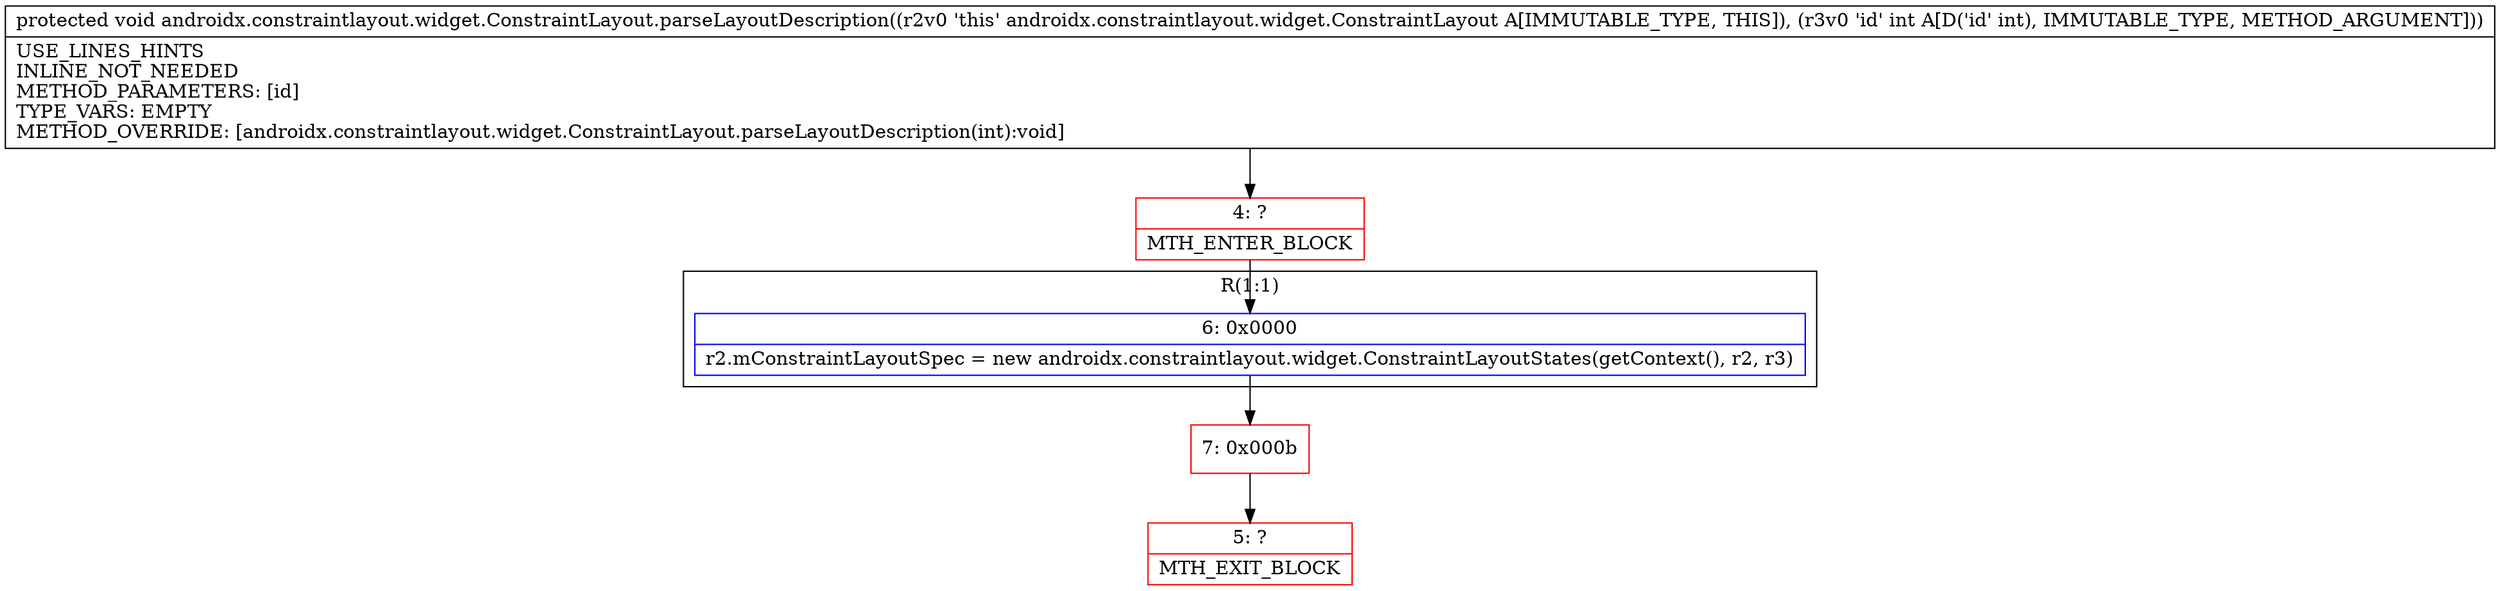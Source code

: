 digraph "CFG forandroidx.constraintlayout.widget.ConstraintLayout.parseLayoutDescription(I)V" {
subgraph cluster_Region_1822680668 {
label = "R(1:1)";
node [shape=record,color=blue];
Node_6 [shape=record,label="{6\:\ 0x0000|r2.mConstraintLayoutSpec = new androidx.constraintlayout.widget.ConstraintLayoutStates(getContext(), r2, r3)\l}"];
}
Node_4 [shape=record,color=red,label="{4\:\ ?|MTH_ENTER_BLOCK\l}"];
Node_7 [shape=record,color=red,label="{7\:\ 0x000b}"];
Node_5 [shape=record,color=red,label="{5\:\ ?|MTH_EXIT_BLOCK\l}"];
MethodNode[shape=record,label="{protected void androidx.constraintlayout.widget.ConstraintLayout.parseLayoutDescription((r2v0 'this' androidx.constraintlayout.widget.ConstraintLayout A[IMMUTABLE_TYPE, THIS]), (r3v0 'id' int A[D('id' int), IMMUTABLE_TYPE, METHOD_ARGUMENT]))  | USE_LINES_HINTS\lINLINE_NOT_NEEDED\lMETHOD_PARAMETERS: [id]\lTYPE_VARS: EMPTY\lMETHOD_OVERRIDE: [androidx.constraintlayout.widget.ConstraintLayout.parseLayoutDescription(int):void]\l}"];
MethodNode -> Node_4;Node_6 -> Node_7;
Node_4 -> Node_6;
Node_7 -> Node_5;
}

